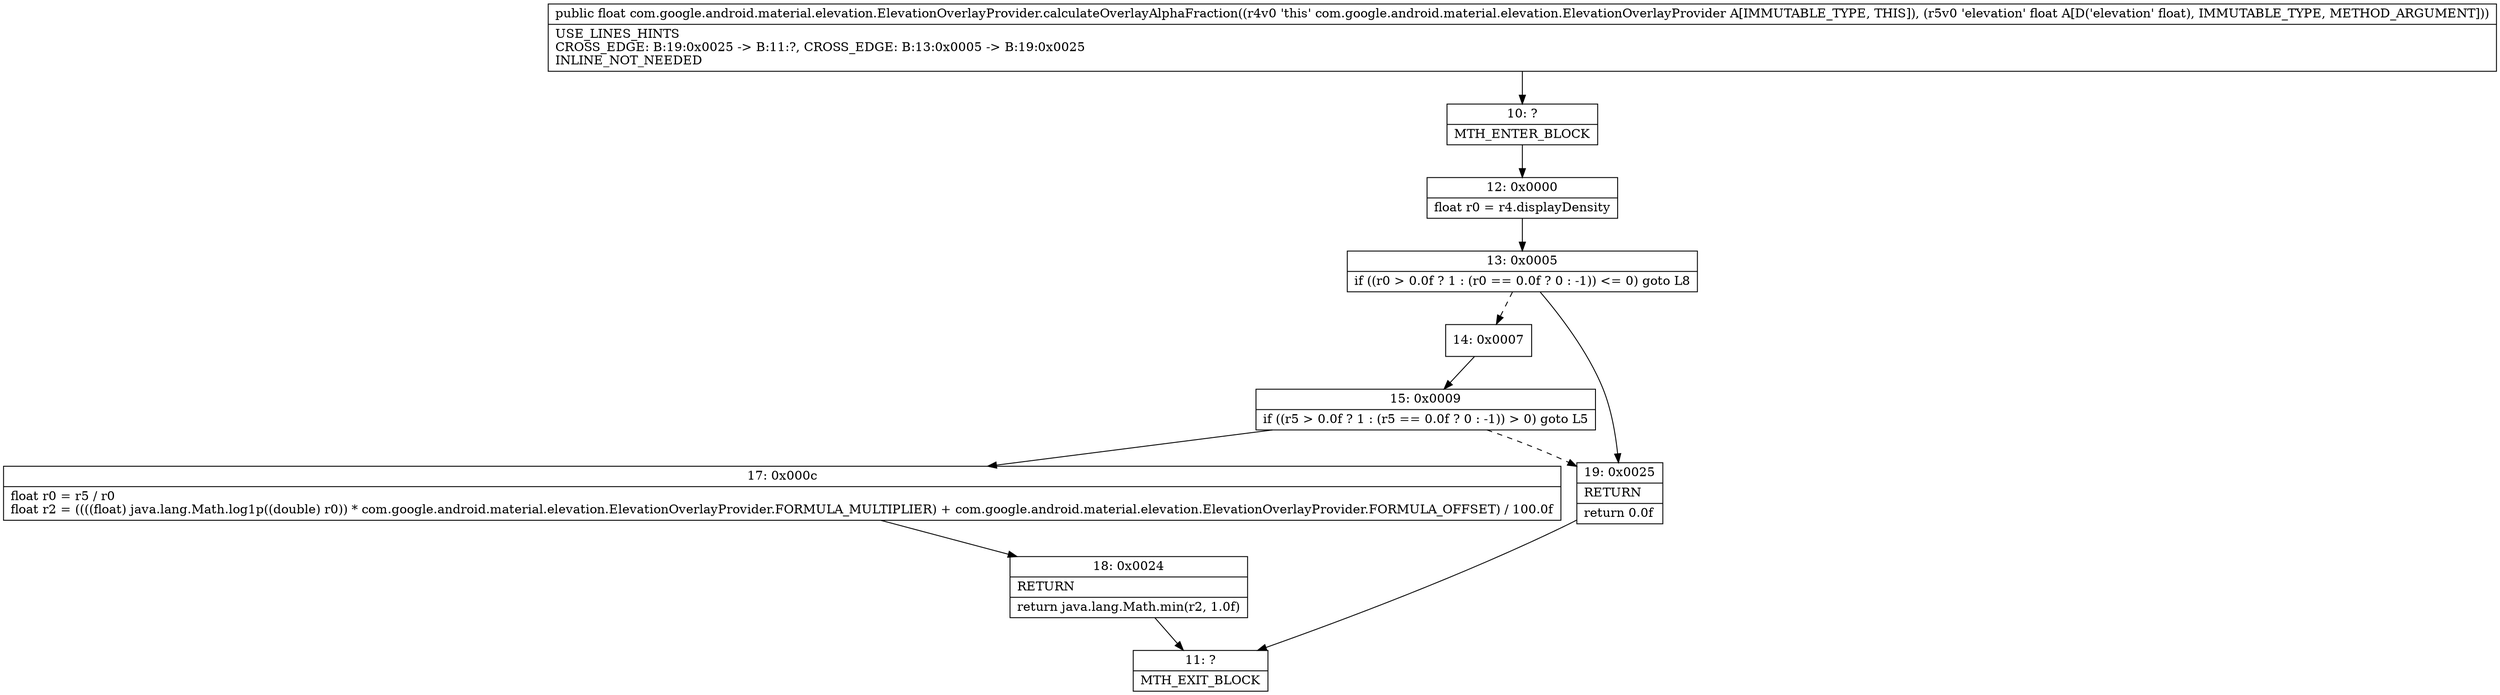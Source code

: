 digraph "CFG forcom.google.android.material.elevation.ElevationOverlayProvider.calculateOverlayAlphaFraction(F)F" {
Node_10 [shape=record,label="{10\:\ ?|MTH_ENTER_BLOCK\l}"];
Node_12 [shape=record,label="{12\:\ 0x0000|float r0 = r4.displayDensity\l}"];
Node_13 [shape=record,label="{13\:\ 0x0005|if ((r0 \> 0.0f ? 1 : (r0 == 0.0f ? 0 : \-1)) \<= 0) goto L8\l}"];
Node_14 [shape=record,label="{14\:\ 0x0007}"];
Node_15 [shape=record,label="{15\:\ 0x0009|if ((r5 \> 0.0f ? 1 : (r5 == 0.0f ? 0 : \-1)) \> 0) goto L5\l}"];
Node_17 [shape=record,label="{17\:\ 0x000c|float r0 = r5 \/ r0\lfloat r2 = ((((float) java.lang.Math.log1p((double) r0)) * com.google.android.material.elevation.ElevationOverlayProvider.FORMULA_MULTIPLIER) + com.google.android.material.elevation.ElevationOverlayProvider.FORMULA_OFFSET) \/ 100.0f\l}"];
Node_18 [shape=record,label="{18\:\ 0x0024|RETURN\l|return java.lang.Math.min(r2, 1.0f)\l}"];
Node_11 [shape=record,label="{11\:\ ?|MTH_EXIT_BLOCK\l}"];
Node_19 [shape=record,label="{19\:\ 0x0025|RETURN\l|return 0.0f\l}"];
MethodNode[shape=record,label="{public float com.google.android.material.elevation.ElevationOverlayProvider.calculateOverlayAlphaFraction((r4v0 'this' com.google.android.material.elevation.ElevationOverlayProvider A[IMMUTABLE_TYPE, THIS]), (r5v0 'elevation' float A[D('elevation' float), IMMUTABLE_TYPE, METHOD_ARGUMENT]))  | USE_LINES_HINTS\lCROSS_EDGE: B:19:0x0025 \-\> B:11:?, CROSS_EDGE: B:13:0x0005 \-\> B:19:0x0025\lINLINE_NOT_NEEDED\l}"];
MethodNode -> Node_10;Node_10 -> Node_12;
Node_12 -> Node_13;
Node_13 -> Node_14[style=dashed];
Node_13 -> Node_19;
Node_14 -> Node_15;
Node_15 -> Node_17;
Node_15 -> Node_19[style=dashed];
Node_17 -> Node_18;
Node_18 -> Node_11;
Node_19 -> Node_11;
}

